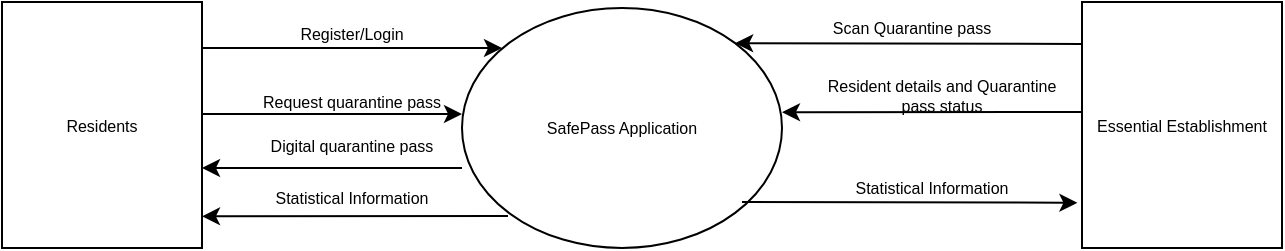 <mxfile version="14.9.5" type="device" pages="8"><diagram id="Mxe_EG5K76ux0mFAY4OV" name="Page-1"><mxGraphModel dx="865" dy="483" grid="1" gridSize="10" guides="1" tooltips="1" connect="1" arrows="1" fold="1" page="1" pageScale="1" pageWidth="1100" pageHeight="850" math="0" shadow="0"><root><mxCell id="0"/><mxCell id="1" parent="0"/><mxCell id="vhtUvuxrCHIlFxtwFUtS-6" value="SafePass Application" style="ellipse;whiteSpace=wrap;html=1;fontSize=8;" vertex="1" parent="1"><mxGeometry x="440" y="360" width="160" height="120" as="geometry"/></mxCell><mxCell id="vhtUvuxrCHIlFxtwFUtS-14" value="Residents" style="rounded=0;whiteSpace=wrap;html=1;fontSize=8;" vertex="1" parent="1"><mxGeometry x="210" y="357" width="100" height="123" as="geometry"/></mxCell><mxCell id="vhtUvuxrCHIlFxtwFUtS-15" value="" style="endArrow=classic;html=1;fontSize=8;" edge="1" parent="1"><mxGeometry width="50" height="50" relative="1" as="geometry"><mxPoint x="310" y="413" as="sourcePoint"/><mxPoint x="440" y="413" as="targetPoint"/></mxGeometry></mxCell><mxCell id="vhtUvuxrCHIlFxtwFUtS-17" value="Request quarantine pass" style="text;html=1;strokeColor=none;fillColor=none;align=center;verticalAlign=middle;whiteSpace=wrap;rounded=0;fontSize=8;" vertex="1" parent="1"><mxGeometry x="330" y="397" width="110" height="20" as="geometry"/></mxCell><mxCell id="vhtUvuxrCHIlFxtwFUtS-18" value="" style="endArrow=classic;html=1;fontSize=8;entryX=1;entryY=0.75;entryDx=0;entryDy=0;exitX=1;exitY=1;exitDx=0;exitDy=0;" edge="1" parent="1" source="zq3esZEffxiG1nsDRSrl-8"><mxGeometry width="50" height="50" relative="1" as="geometry"><mxPoint x="470" y="440" as="sourcePoint"/><mxPoint x="310" y="440.0" as="targetPoint"/></mxGeometry></mxCell><mxCell id="vhtUvuxrCHIlFxtwFUtS-19" value="Essential Establishment" style="rounded=0;whiteSpace=wrap;html=1;fontSize=8;" vertex="1" parent="1"><mxGeometry x="750" y="357" width="100" height="123" as="geometry"/></mxCell><mxCell id="vhtUvuxrCHIlFxtwFUtS-20" value="Statistical Information" style="text;html=1;strokeColor=none;fillColor=none;align=center;verticalAlign=middle;whiteSpace=wrap;rounded=0;fontSize=8;" vertex="1" parent="1"><mxGeometry x="330" y="445" width="110" height="20" as="geometry"/></mxCell><mxCell id="vhtUvuxrCHIlFxtwFUtS-22" value="" style="endArrow=classic;html=1;fontSize=8;entryX=-0.023;entryY=0.816;entryDx=0;entryDy=0;entryPerimeter=0;" edge="1" parent="1" target="vhtUvuxrCHIlFxtwFUtS-19"><mxGeometry width="50" height="50" relative="1" as="geometry"><mxPoint x="580" y="457" as="sourcePoint"/><mxPoint x="750" y="450" as="targetPoint"/></mxGeometry></mxCell><mxCell id="vhtUvuxrCHIlFxtwFUtS-24" value="Scan Quarantine pass" style="text;html=1;strokeColor=none;fillColor=none;align=center;verticalAlign=middle;whiteSpace=wrap;rounded=0;fontSize=8;" vertex="1" parent="1"><mxGeometry x="610" y="360" width="110" height="20" as="geometry"/></mxCell><mxCell id="zq3esZEffxiG1nsDRSrl-2" value="" style="endArrow=classic;html=1;fontSize=8;" edge="1" parent="1"><mxGeometry width="50" height="50" relative="1" as="geometry"><mxPoint x="310" y="380.04" as="sourcePoint"/><mxPoint x="460" y="380" as="targetPoint"/></mxGeometry></mxCell><mxCell id="zq3esZEffxiG1nsDRSrl-4" value="Register/Login" style="text;html=1;strokeColor=none;fillColor=none;align=center;verticalAlign=middle;whiteSpace=wrap;rounded=0;fontSize=8;" vertex="1" parent="1"><mxGeometry x="330" y="363" width="110" height="20" as="geometry"/></mxCell><mxCell id="zq3esZEffxiG1nsDRSrl-5" value="" style="endArrow=classic;html=1;fontSize=8;entryX=1;entryY=0.75;entryDx=0;entryDy=0;" edge="1" parent="1"><mxGeometry width="50" height="50" relative="1" as="geometry"><mxPoint x="750" y="412" as="sourcePoint"/><mxPoint x="600" y="412.08" as="targetPoint"/></mxGeometry></mxCell><mxCell id="zq3esZEffxiG1nsDRSrl-6" value="" style="endArrow=classic;html=1;fontSize=8;entryX=1;entryY=0;entryDx=0;entryDy=0;" edge="1" parent="1" target="vhtUvuxrCHIlFxtwFUtS-6"><mxGeometry width="50" height="50" relative="1" as="geometry"><mxPoint x="750" y="378" as="sourcePoint"/><mxPoint x="583" y="382" as="targetPoint"/></mxGeometry></mxCell><mxCell id="zq3esZEffxiG1nsDRSrl-7" value="Resident details and Quarantine &lt;br&gt;pass status" style="text;html=1;strokeColor=none;fillColor=none;align=center;verticalAlign=middle;whiteSpace=wrap;rounded=0;fontSize=8;" vertex="1" parent="1"><mxGeometry x="600" y="390" width="160" height="27" as="geometry"/></mxCell><mxCell id="zq3esZEffxiG1nsDRSrl-8" value="Digital quarantine pass" style="text;html=1;strokeColor=none;fillColor=none;align=center;verticalAlign=middle;whiteSpace=wrap;rounded=0;fontSize=8;" vertex="1" parent="1"><mxGeometry x="330" y="417" width="110" height="23" as="geometry"/></mxCell><mxCell id="zq3esZEffxiG1nsDRSrl-9" value="" style="endArrow=classic;html=1;fontSize=8;entryX=1;entryY=0.75;entryDx=0;entryDy=0;" edge="1" parent="1"><mxGeometry width="50" height="50" relative="1" as="geometry"><mxPoint x="463" y="464" as="sourcePoint"/><mxPoint x="310" y="464.17" as="targetPoint"/></mxGeometry></mxCell><mxCell id="zq3esZEffxiG1nsDRSrl-10" value="Statistical Information" style="text;html=1;strokeColor=none;fillColor=none;align=center;verticalAlign=middle;whiteSpace=wrap;rounded=0;fontSize=8;" vertex="1" parent="1"><mxGeometry x="620" y="440" width="110" height="20" as="geometry"/></mxCell></root></mxGraphModel></diagram><diagram id="iesUiLkuA6fmYhIZVNoT" name="Page-2"><mxGraphModel dx="1038" dy="579" grid="1" gridSize="10" guides="1" tooltips="1" connect="1" arrows="1" fold="1" page="1" pageScale="1" pageWidth="1100" pageHeight="850" math="0" shadow="0"><root><mxCell id="5_FS40u7qt0Aa3ArwEYn-0"/><mxCell id="5_FS40u7qt0Aa3ArwEYn-1" parent="5_FS40u7qt0Aa3ArwEYn-0"/><mxCell id="90ufd2FeulGOChkOOW04-57" style="edgeStyle=orthogonalEdgeStyle;rounded=0;orthogonalLoop=1;jettySize=auto;html=1;fontSize=8;entryX=1;entryY=0.5;entryDx=0;entryDy=0;" edge="1" parent="5_FS40u7qt0Aa3ArwEYn-1" source="90ufd2FeulGOChkOOW04-5" target="90ufd2FeulGOChkOOW04-47"><mxGeometry relative="1" as="geometry"><mxPoint x="580" y="420" as="targetPoint"/><Array as="points"><mxPoint x="600" y="400"/></Array></mxGeometry></mxCell><mxCell id="90ufd2FeulGOChkOOW04-5" value="Residents Table" style="html=1;dashed=0;whitespace=wrap;shape=partialRectangle;right=0;left=0;fontSize=8;" vertex="1" parent="5_FS40u7qt0Aa3ArwEYn-1"><mxGeometry x="540" y="250" width="120" height="30" as="geometry"/></mxCell><mxCell id="90ufd2FeulGOChkOOW04-21" style="edgeStyle=orthogonalEdgeStyle;rounded=0;orthogonalLoop=1;jettySize=auto;html=1;entryX=0;entryY=0.5;entryDx=0;entryDy=0;fontSize=8;exitX=0.5;exitY=0.5;exitDx=0;exitDy=-25;exitPerimeter=0;" edge="1" parent="5_FS40u7qt0Aa3ArwEYn-1" source="90ufd2FeulGOChkOOW04-7" target="90ufd2FeulGOChkOOW04-8"><mxGeometry relative="1" as="geometry"/></mxCell><mxCell id="90ufd2FeulGOChkOOW04-79" style="edgeStyle=orthogonalEdgeStyle;rounded=0;orthogonalLoop=1;jettySize=auto;html=1;fontSize=8;entryX=0;entryY=0.5;entryDx=0;entryDy=0;" edge="1" parent="5_FS40u7qt0Aa3ArwEYn-1" source="90ufd2FeulGOChkOOW04-7" target="90ufd2FeulGOChkOOW04-17"><mxGeometry relative="1" as="geometry"><mxPoint x="280" y="550" as="targetPoint"/></mxGeometry></mxCell><mxCell id="90ufd2FeulGOChkOOW04-7" value="Resident" style="html=1;dashed=0;whitespace=wrap;shape=mxgraph.dfd.start;fontSize=8;" vertex="1" parent="5_FS40u7qt0Aa3ArwEYn-1"><mxGeometry x="140" y="160" width="100" height="50" as="geometry"/></mxCell><mxCell id="90ufd2FeulGOChkOOW04-14" style="edgeStyle=orthogonalEdgeStyle;rounded=0;orthogonalLoop=1;jettySize=auto;html=1;exitX=1;exitY=0.5;exitDx=0;exitDy=0;fontSize=8;" edge="1" parent="5_FS40u7qt0Aa3ArwEYn-1" source="90ufd2FeulGOChkOOW04-8"><mxGeometry relative="1" as="geometry"><mxPoint x="550" y="135" as="targetPoint"/><Array as="points"><mxPoint x="530" y="135"/></Array></mxGeometry></mxCell><mxCell id="90ufd2FeulGOChkOOW04-82" value="" style="edgeStyle=orthogonalEdgeStyle;rounded=0;orthogonalLoop=1;jettySize=auto;html=1;fontSize=8;" edge="1" parent="5_FS40u7qt0Aa3ArwEYn-1" source="90ufd2FeulGOChkOOW04-8" target="90ufd2FeulGOChkOOW04-9"><mxGeometry relative="1" as="geometry"/></mxCell><mxCell id="90ufd2FeulGOChkOOW04-8" value="Register" style="html=1;dashed=0;whitespace=wrap;fontSize=8;" vertex="1" parent="5_FS40u7qt0Aa3ArwEYn-1"><mxGeometry x="320" y="110" width="100" height="50" as="geometry"/></mxCell><mxCell id="90ufd2FeulGOChkOOW04-54" style="edgeStyle=orthogonalEdgeStyle;rounded=0;orthogonalLoop=1;jettySize=auto;html=1;entryX=0.5;entryY=0;entryDx=0;entryDy=0;fontSize=8;" edge="1" parent="5_FS40u7qt0Aa3ArwEYn-1" source="90ufd2FeulGOChkOOW04-9" target="90ufd2FeulGOChkOOW04-41"><mxGeometry relative="1" as="geometry"/></mxCell><mxCell id="90ufd2FeulGOChkOOW04-9" value="Request Quarantine Pass" style="html=1;dashed=0;whitespace=wrap;fontSize=8;" vertex="1" parent="5_FS40u7qt0Aa3ArwEYn-1"><mxGeometry x="320" y="210" width="100" height="50" as="geometry"/></mxCell><mxCell id="90ufd2FeulGOChkOOW04-16" value="Essential Establishment&lt;br&gt;&amp;nbsp;Personnel" style="html=1;dashed=0;whitespace=wrap;shape=mxgraph.dfd.start;fontSize=8;" vertex="1" parent="5_FS40u7qt0Aa3ArwEYn-1"><mxGeometry x="130" y="460" width="100" height="50" as="geometry"/></mxCell><mxCell id="90ufd2FeulGOChkOOW04-60" style="edgeStyle=orthogonalEdgeStyle;rounded=0;orthogonalLoop=1;jettySize=auto;html=1;entryX=0;entryY=0.5;entryDx=0;entryDy=0;fontSize=8;exitX=0.5;exitY=1;exitDx=0;exitDy=0;" edge="1" parent="5_FS40u7qt0Aa3ArwEYn-1" source="90ufd2FeulGOChkOOW04-17" target="90ufd2FeulGOChkOOW04-59"><mxGeometry relative="1" as="geometry"/></mxCell><mxCell id="90ufd2FeulGOChkOOW04-17" value="Scan QR code" style="html=1;dashed=0;whitespace=wrap;fontSize=8;" vertex="1" parent="5_FS40u7qt0Aa3ArwEYn-1"><mxGeometry x="320" y="520" width="100" height="50" as="geometry"/></mxCell><mxCell id="90ufd2FeulGOChkOOW04-26" value="Resident Information and&lt;br&gt;&amp;nbsp;Quarantine Pass Status" style="text;html=1;align=center;verticalAlign=middle;resizable=0;points=[];autosize=1;strokeColor=none;fontSize=8;" vertex="1" parent="5_FS40u7qt0Aa3ArwEYn-1"><mxGeometry x="445" y="520" width="110" height="20" as="geometry"/></mxCell><mxCell id="90ufd2FeulGOChkOOW04-27" value="Resident Information and&lt;br&gt;&amp;nbsp;Residency Information" style="text;html=1;align=center;verticalAlign=middle;resizable=0;points=[];autosize=1;strokeColor=none;fontSize=8;" vertex="1" parent="5_FS40u7qt0Aa3ArwEYn-1"><mxGeometry x="190" y="110" width="110" height="20" as="geometry"/></mxCell><mxCell id="90ufd2FeulGOChkOOW04-30" value="App User Table" style="html=1;dashed=0;whitespace=wrap;shape=partialRectangle;right=0;left=0;fontSize=8;" vertex="1" parent="5_FS40u7qt0Aa3ArwEYn-1"><mxGeometry x="555" y="120" width="120" height="30" as="geometry"/></mxCell><mxCell id="90ufd2FeulGOChkOOW04-31" value="QR Code" style="text;html=1;align=center;verticalAlign=middle;resizable=0;points=[];autosize=1;strokeColor=none;fontSize=8;" vertex="1" parent="5_FS40u7qt0Aa3ArwEYn-1"><mxGeometry x="205" y="340" width="50" height="20" as="geometry"/></mxCell><mxCell id="90ufd2FeulGOChkOOW04-39" value="Resident Information and&lt;br&gt;&amp;nbsp;Residency Information" style="text;html=1;align=center;verticalAlign=middle;resizable=0;points=[];autosize=1;strokeColor=none;fontSize=8;" vertex="1" parent="5_FS40u7qt0Aa3ArwEYn-1"><mxGeometry x="430" y="140" width="110" height="20" as="geometry"/></mxCell><mxCell id="90ufd2FeulGOChkOOW04-55" style="edgeStyle=orthogonalEdgeStyle;rounded=0;orthogonalLoop=1;jettySize=auto;html=1;entryX=0;entryY=0.5;entryDx=0;entryDy=0;fontSize=8;" edge="1" parent="5_FS40u7qt0Aa3ArwEYn-1" source="90ufd2FeulGOChkOOW04-41" target="90ufd2FeulGOChkOOW04-5"><mxGeometry relative="1" as="geometry"/></mxCell><mxCell id="90ufd2FeulGOChkOOW04-41" value="Validate Allocation" style="html=1;dashed=0;whitespace=wrap;fontSize=8;" vertex="1" parent="5_FS40u7qt0Aa3ArwEYn-1"><mxGeometry x="320" y="290" width="100" height="50" as="geometry"/></mxCell><mxCell id="90ufd2FeulGOChkOOW04-45" value="Allocation Details" style="text;html=1;align=center;verticalAlign=middle;resizable=0;points=[];autosize=1;strokeColor=none;fontSize=8;" vertex="1" parent="5_FS40u7qt0Aa3ArwEYn-1"><mxGeometry x="475" y="375" width="80" height="20" as="geometry"/></mxCell><mxCell id="90ufd2FeulGOChkOOW04-58" style="edgeStyle=orthogonalEdgeStyle;rounded=0;orthogonalLoop=1;jettySize=auto;html=1;entryX=0.372;entryY=1.036;entryDx=0;entryDy=0;entryPerimeter=0;fontSize=8;" edge="1" parent="5_FS40u7qt0Aa3ArwEYn-1" source="90ufd2FeulGOChkOOW04-47" target="90ufd2FeulGOChkOOW04-7"><mxGeometry relative="1" as="geometry"><Array as="points"><mxPoint x="370" y="360"/><mxPoint x="177" y="360"/></Array></mxGeometry></mxCell><mxCell id="90ufd2FeulGOChkOOW04-66" style="edgeStyle=orthogonalEdgeStyle;rounded=0;orthogonalLoop=1;jettySize=auto;html=1;fontSize=8;" edge="1" parent="5_FS40u7qt0Aa3ArwEYn-1" source="90ufd2FeulGOChkOOW04-47"><mxGeometry relative="1" as="geometry"><mxPoint x="490" y="470" as="targetPoint"/><Array as="points"><mxPoint x="370" y="470"/></Array></mxGeometry></mxCell><mxCell id="90ufd2FeulGOChkOOW04-47" value="Generate QR Code" style="html=1;dashed=0;whitespace=wrap;fontSize=8;" vertex="1" parent="5_FS40u7qt0Aa3ArwEYn-1"><mxGeometry x="320" y="375" width="100" height="50" as="geometry"/></mxCell><mxCell id="90ufd2FeulGOChkOOW04-70" style="edgeStyle=orthogonalEdgeStyle;rounded=0;orthogonalLoop=1;jettySize=auto;html=1;entryX=0.352;entryY=1.052;entryDx=0;entryDy=0;entryPerimeter=0;fontSize=8;" edge="1" parent="5_FS40u7qt0Aa3ArwEYn-1" source="90ufd2FeulGOChkOOW04-51" target="90ufd2FeulGOChkOOW04-16"><mxGeometry relative="1" as="geometry"/></mxCell><mxCell id="90ufd2FeulGOChkOOW04-80" style="edgeStyle=orthogonalEdgeStyle;rounded=0;orthogonalLoop=1;jettySize=auto;html=1;fontSize=8;entryX=0;entryY=0.5;entryDx=0;entryDy=0;entryPerimeter=0;" edge="1" parent="5_FS40u7qt0Aa3ArwEYn-1" source="90ufd2FeulGOChkOOW04-51" target="90ufd2FeulGOChkOOW04-7"><mxGeometry relative="1" as="geometry"><mxPoint x="80" y="600" as="targetPoint"/><Array as="points"><mxPoint x="340" y="710"/><mxPoint x="120" y="710"/><mxPoint x="120" y="185"/></Array></mxGeometry></mxCell><mxCell id="90ufd2FeulGOChkOOW04-51" value="Generate Statistical&lt;br&gt;Information" style="html=1;dashed=0;whitespace=wrap;fontSize=8;" vertex="1" parent="5_FS40u7qt0Aa3ArwEYn-1"><mxGeometry x="320" y="630" width="100" height="50" as="geometry"/></mxCell><mxCell id="90ufd2FeulGOChkOOW04-56" value="&amp;nbsp;User Details" style="text;html=1;align=center;verticalAlign=middle;resizable=0;points=[];autosize=1;strokeColor=none;fontSize=8;" vertex="1" parent="5_FS40u7qt0Aa3ArwEYn-1"><mxGeometry x="475" y="260" width="60" height="20" as="geometry"/></mxCell><mxCell id="90ufd2FeulGOChkOOW04-64" style="edgeStyle=orthogonalEdgeStyle;rounded=0;orthogonalLoop=1;jettySize=auto;html=1;fontSize=8;" edge="1" parent="5_FS40u7qt0Aa3ArwEYn-1" source="90ufd2FeulGOChkOOW04-59"><mxGeometry relative="1" as="geometry"><mxPoint x="370" y="680" as="targetPoint"/><Array as="points"><mxPoint x="560" y="700"/></Array></mxGeometry></mxCell><mxCell id="90ufd2FeulGOChkOOW04-59" value="Mobility Table" style="html=1;dashed=0;whitespace=wrap;shape=partialRectangle;right=0;left=0;fontSize=8;" vertex="1" parent="5_FS40u7qt0Aa3ArwEYn-1"><mxGeometry x="490" y="600" width="120" height="30" as="geometry"/></mxCell><mxCell id="90ufd2FeulGOChkOOW04-67" value="Quarantine Pass Details" style="text;html=1;align=center;verticalAlign=middle;resizable=0;points=[];autosize=1;strokeColor=none;fontSize=8;" vertex="1" parent="5_FS40u7qt0Aa3ArwEYn-1"><mxGeometry x="375" y="450" width="100" height="20" as="geometry"/></mxCell><mxCell id="90ufd2FeulGOChkOOW04-69" style="edgeStyle=orthogonalEdgeStyle;rounded=0;orthogonalLoop=1;jettySize=auto;html=1;entryX=1;entryY=0.5;entryDx=0;entryDy=0;fontSize=8;" edge="1" parent="5_FS40u7qt0Aa3ArwEYn-1" source="90ufd2FeulGOChkOOW04-68" target="90ufd2FeulGOChkOOW04-17"><mxGeometry relative="1" as="geometry"><Array as="points"><mxPoint x="550" y="545"/></Array></mxGeometry></mxCell><mxCell id="90ufd2FeulGOChkOOW04-68" value="Quarantine Pass Table" style="html=1;dashed=0;whitespace=wrap;shape=partialRectangle;right=0;left=0;fontSize=8;" vertex="1" parent="5_FS40u7qt0Aa3ArwEYn-1"><mxGeometry x="490" y="450" width="120" height="30" as="geometry"/></mxCell><mxCell id="90ufd2FeulGOChkOOW04-71" value="Crowd Count Statistics" style="text;html=1;align=center;verticalAlign=middle;resizable=0;points=[];autosize=1;strokeColor=none;fontSize=8;" vertex="1" parent="5_FS40u7qt0Aa3ArwEYn-1"><mxGeometry x="160" y="630" width="100" height="20" as="geometry"/></mxCell><mxCell id="90ufd2FeulGOChkOOW04-74" value="Crowd Count Statistics and Forecaast" style="text;html=1;align=center;verticalAlign=middle;resizable=0;points=[];autosize=1;strokeColor=none;fontSize=8;" vertex="1" parent="5_FS40u7qt0Aa3ArwEYn-1"><mxGeometry x="190" y="690" width="150" height="20" as="geometry"/></mxCell><mxCell id="90ufd2FeulGOChkOOW04-75" value="Mobility Data" style="text;html=1;align=center;verticalAlign=middle;resizable=0;points=[];autosize=1;strokeColor=none;fontSize=8;" vertex="1" parent="5_FS40u7qt0Aa3ArwEYn-1"><mxGeometry x="475" y="680" width="60" height="20" as="geometry"/></mxCell><mxCell id="90ufd2FeulGOChkOOW04-76" value="Entry/Exit TimeStamp" style="text;html=1;align=center;verticalAlign=middle;resizable=0;points=[];autosize=1;strokeColor=none;fontSize=8;" vertex="1" parent="5_FS40u7qt0Aa3ArwEYn-1"><mxGeometry x="375" y="590" width="90" height="20" as="geometry"/></mxCell><mxCell id="90ufd2FeulGOChkOOW04-77" value="&amp;nbsp;QR Code" style="text;html=1;align=center;verticalAlign=middle;resizable=0;points=[];autosize=1;strokeColor=none;fontSize=8;" vertex="1" parent="5_FS40u7qt0Aa3ArwEYn-1"><mxGeometry x="270" y="550" width="50" height="20" as="geometry"/></mxCell></root></mxGraphModel></diagram><diagram id="talH1JvLigbIG6lUCbNV" name="Page-3"><mxGraphModel dx="1221" dy="681" grid="1" gridSize="10" guides="1" tooltips="1" connect="1" arrows="1" fold="1" page="1" pageScale="1" pageWidth="1100" pageHeight="850" math="0" shadow="0"><root><mxCell id="PbF2d6TK5Ad2C6n7uRZO-0"/><mxCell id="PbF2d6TK5Ad2C6n7uRZO-1" parent="PbF2d6TK5Ad2C6n7uRZO-0"/><mxCell id="PbF2d6TK5Ad2C6n7uRZO-2" value="" style="html=1;fontSize=8;" vertex="1" parent="PbF2d6TK5Ad2C6n7uRZO-1"><mxGeometry x="280" y="105" width="450" height="640" as="geometry"/></mxCell><mxCell id="PbF2d6TK5Ad2C6n7uRZO-10" value="" style="shape=umlActor;verticalLabelPosition=bottom;verticalAlign=top;html=1;outlineConnect=0;fontSize=8;" vertex="1" parent="PbF2d6TK5Ad2C6n7uRZO-1"><mxGeometry x="170" y="520" width="40" height="70" as="geometry"/></mxCell><mxCell id="PbF2d6TK5Ad2C6n7uRZO-11" value="" style="shape=umlActor;verticalLabelPosition=bottom;verticalAlign=top;html=1;outlineConnect=0;fontSize=8;" vertex="1" parent="PbF2d6TK5Ad2C6n7uRZO-1"><mxGeometry x="170" y="230" width="40" height="70" as="geometry"/></mxCell><mxCell id="PbF2d6TK5Ad2C6n7uRZO-12" value="Resident" style="text;html=1;align=center;verticalAlign=middle;resizable=0;points=[];autosize=1;strokeColor=none;fontSize=8;" vertex="1" parent="PbF2d6TK5Ad2C6n7uRZO-1"><mxGeometry x="165" y="300" width="50" height="20" as="geometry"/></mxCell><mxCell id="PbF2d6TK5Ad2C6n7uRZO-13" value="Establishment Personnel" style="text;html=1;align=center;verticalAlign=middle;resizable=0;points=[];autosize=1;strokeColor=none;fontSize=8;" vertex="1" parent="PbF2d6TK5Ad2C6n7uRZO-1"><mxGeometry x="140" y="590" width="100" height="20" as="geometry"/></mxCell><mxCell id="PbF2d6TK5Ad2C6n7uRZO-14" value="&amp;nbsp;Request Quarantine Pass" style="ellipse;whiteSpace=wrap;html=1;fontSize=8;" vertex="1" parent="PbF2d6TK5Ad2C6n7uRZO-1"><mxGeometry x="340" y="180" width="100" height="70" as="geometry"/></mxCell><mxCell id="PbF2d6TK5Ad2C6n7uRZO-16" value="SafePass Application" style="text;html=1;strokeColor=none;fillColor=none;align=center;verticalAlign=middle;whiteSpace=wrap;rounded=0;fontSize=8;" vertex="1" parent="PbF2d6TK5Ad2C6n7uRZO-1"><mxGeometry x="405" y="120" width="180" height="20" as="geometry"/></mxCell><mxCell id="PbF2d6TK5Ad2C6n7uRZO-17" value="Validate Residency and Pass Allocation Status" style="ellipse;whiteSpace=wrap;html=1;fontSize=8;" vertex="1" parent="PbF2d6TK5Ad2C6n7uRZO-1"><mxGeometry x="490" y="240" width="100" height="70" as="geometry"/></mxCell><mxCell id="PbF2d6TK5Ad2C6n7uRZO-22" value="&amp;lt;&amp;lt;Include&amp;gt;&amp;gt;" style="endArrow=open;endSize=12;dashed=1;html=1;fontSize=8;exitX=1;exitY=0.5;exitDx=0;exitDy=0;entryX=0.298;entryY=0.024;entryDx=0;entryDy=0;entryPerimeter=0;" edge="1" parent="PbF2d6TK5Ad2C6n7uRZO-1" source="PbF2d6TK5Ad2C6n7uRZO-14" target="PbF2d6TK5Ad2C6n7uRZO-17"><mxGeometry width="160" relative="1" as="geometry"><mxPoint x="450" y="380" as="sourcePoint"/><mxPoint x="610" y="380" as="targetPoint"/><Array as="points"/></mxGeometry></mxCell><mxCell id="PbF2d6TK5Ad2C6n7uRZO-23" value="&amp;nbsp;Scan Quarantine Pass" style="ellipse;whiteSpace=wrap;html=1;fontSize=8;" vertex="1" parent="PbF2d6TK5Ad2C6n7uRZO-1"><mxGeometry x="340" y="450" width="100" height="70" as="geometry"/></mxCell><mxCell id="PbF2d6TK5Ad2C6n7uRZO-25" value="" style="endArrow=classic;html=1;fontSize=8;" edge="1" parent="PbF2d6TK5Ad2C6n7uRZO-1" source="PbF2d6TK5Ad2C6n7uRZO-11"><mxGeometry width="50" height="50" relative="1" as="geometry"><mxPoint x="500" y="410" as="sourcePoint"/><mxPoint x="340" y="220" as="targetPoint"/></mxGeometry></mxCell><mxCell id="PbF2d6TK5Ad2C6n7uRZO-26" value="" style="endArrow=classic;html=1;fontSize=8;entryX=0;entryY=1;entryDx=0;entryDy=0;" edge="1" parent="PbF2d6TK5Ad2C6n7uRZO-1" source="PbF2d6TK5Ad2C6n7uRZO-10" target="PbF2d6TK5Ad2C6n7uRZO-23"><mxGeometry width="50" height="50" relative="1" as="geometry"><mxPoint x="220" y="269" as="sourcePoint"/><mxPoint x="350" y="230" as="targetPoint"/></mxGeometry></mxCell><mxCell id="PbF2d6TK5Ad2C6n7uRZO-27" value="Record Mobility Activity and Process Data" style="ellipse;whiteSpace=wrap;html=1;fontSize=8;" vertex="1" parent="PbF2d6TK5Ad2C6n7uRZO-1"><mxGeometry x="510" y="505" width="140" height="100" as="geometry"/></mxCell><mxCell id="_kAIWMQLtYnb9VktHuWi-0" value="&amp;lt;&amp;lt;Include&amp;gt;&amp;gt;" style="endArrow=open;endSize=12;dashed=1;html=1;fontSize=8;exitX=1;exitY=0.5;exitDx=0;exitDy=0;" edge="1" parent="PbF2d6TK5Ad2C6n7uRZO-1" target="_kAIWMQLtYnb9VktHuWi-2"><mxGeometry width="160" relative="1" as="geometry"><mxPoint x="390" y="250" as="sourcePoint"/><mxPoint x="469.8" y="276.68" as="targetPoint"/><Array as="points"/></mxGeometry></mxCell><mxCell id="_kAIWMQLtYnb9VktHuWi-2" value="Generate QR Code" style="ellipse;whiteSpace=wrap;html=1;fontSize=8;" vertex="1" parent="PbF2d6TK5Ad2C6n7uRZO-1"><mxGeometry x="360" y="320" width="100" height="70" as="geometry"/></mxCell><mxCell id="_kAIWMQLtYnb9VktHuWi-3" value="&amp;lt;&amp;lt;Include&amp;gt;&amp;gt;" style="endArrow=open;endSize=12;dashed=1;html=1;fontSize=8;entryX=0.06;entryY=0.742;entryDx=0;entryDy=0;entryPerimeter=0;" edge="1" parent="PbF2d6TK5Ad2C6n7uRZO-1" source="PbF2d6TK5Ad2C6n7uRZO-23" target="_kAIWMQLtYnb9VktHuWi-9"><mxGeometry width="160" relative="1" as="geometry"><mxPoint x="520" y="394.85" as="sourcePoint"/><mxPoint x="533.374" y="465.159" as="targetPoint"/><Array as="points"/></mxGeometry></mxCell><mxCell id="_kAIWMQLtYnb9VktHuWi-4" value="Display Crowd Count&amp;nbsp;" style="ellipse;whiteSpace=wrap;html=1;fontSize=8;" vertex="1" parent="PbF2d6TK5Ad2C6n7uRZO-1"><mxGeometry x="450" y="640" width="100" height="70" as="geometry"/></mxCell><mxCell id="_kAIWMQLtYnb9VktHuWi-6" value="Display Crowd Forecast&amp;nbsp;" style="ellipse;whiteSpace=wrap;html=1;fontSize=8;" vertex="1" parent="PbF2d6TK5Ad2C6n7uRZO-1"><mxGeometry x="590" y="640" width="100" height="70" as="geometry"/></mxCell><mxCell id="_kAIWMQLtYnb9VktHuWi-7" value="&amp;lt;&amp;lt;extend&amp;gt;&amp;gt;" style="endArrow=open;endSize=12;dashed=1;html=1;fontSize=8;exitX=0.649;exitY=1.014;exitDx=0;exitDy=0;entryX=0.418;entryY=0.009;entryDx=0;entryDy=0;entryPerimeter=0;exitPerimeter=0;" edge="1" parent="PbF2d6TK5Ad2C6n7uRZO-1" source="PbF2d6TK5Ad2C6n7uRZO-27" target="_kAIWMQLtYnb9VktHuWi-6"><mxGeometry width="160" relative="1" as="geometry"><mxPoint x="560.419" y="515.295" as="sourcePoint"/><mxPoint x="499.1" y="570.91" as="targetPoint"/><Array as="points"/></mxGeometry></mxCell><mxCell id="_kAIWMQLtYnb9VktHuWi-8" value="&amp;lt;&amp;lt;extend&amp;gt;&amp;gt;" style="endArrow=open;endSize=12;dashed=1;html=1;fontSize=8;exitX=0.279;exitY=0.948;exitDx=0;exitDy=0;exitPerimeter=0;entryX=0.5;entryY=0;entryDx=0;entryDy=0;" edge="1" parent="PbF2d6TK5Ad2C6n7uRZO-1" source="PbF2d6TK5Ad2C6n7uRZO-27" target="_kAIWMQLtYnb9VktHuWi-4"><mxGeometry width="160" relative="1" as="geometry"><mxPoint x="610" y="530" as="sourcePoint"/><mxPoint x="520" y="590" as="targetPoint"/><Array as="points"/></mxGeometry></mxCell><mxCell id="_kAIWMQLtYnb9VktHuWi-9" value="Retrieve Quarantine Pass Details" style="ellipse;whiteSpace=wrap;html=1;fontSize=8;" vertex="1" parent="PbF2d6TK5Ad2C6n7uRZO-1"><mxGeometry x="485" y="380" width="100" height="70" as="geometry"/></mxCell><mxCell id="_kAIWMQLtYnb9VktHuWi-10" value="&amp;lt;&amp;lt;Include&amp;gt;&amp;gt;" style="endArrow=open;endSize=12;dashed=1;html=1;fontSize=8;entryX=0.375;entryY=0.004;entryDx=0;entryDy=0;entryPerimeter=0;exitX=0.5;exitY=1;exitDx=0;exitDy=0;" edge="1" parent="PbF2d6TK5Ad2C6n7uRZO-1" source="_kAIWMQLtYnb9VktHuWi-9" target="PbF2d6TK5Ad2C6n7uRZO-27"><mxGeometry width="160" relative="1" as="geometry"><mxPoint x="450" y="474" as="sourcePoint"/><mxPoint x="501.0" y="441.94" as="targetPoint"/><Array as="points"/></mxGeometry></mxCell></root></mxGraphModel></diagram><diagram id="03UNshIr8KjyALn3ruLm" name="Page-4"><mxGraphModel dx="1221" dy="681" grid="1" gridSize="10" guides="1" tooltips="1" connect="1" arrows="1" fold="1" page="1" pageScale="1" pageWidth="850" pageHeight="1100" math="0" shadow="0"><root><mxCell id="XqjTw6GUsML_uZDPDGuQ-0"/><mxCell id="XqjTw6GUsML_uZDPDGuQ-1" parent="XqjTw6GUsML_uZDPDGuQ-0"/><mxCell id="t3WU9QamrVcY4B6FhD8A-3" value="" style="edgeStyle=orthogonalEdgeStyle;rounded=0;orthogonalLoop=1;jettySize=auto;html=1;fontSize=8;" edge="1" parent="XqjTw6GUsML_uZDPDGuQ-1" source="pPPDNdgmuANh6jitZBcH-0" target="dV0w0yMJ_D7-5VsOw5cH-0"><mxGeometry relative="1" as="geometry"/></mxCell><mxCell id="pPPDNdgmuANh6jitZBcH-0" value="Start" style="strokeWidth=2;html=1;shape=mxgraph.flowchart.terminator;whiteSpace=wrap;fontSize=8;" vertex="1" parent="XqjTw6GUsML_uZDPDGuQ-1"><mxGeometry x="155" y="60" width="100" height="50" as="geometry"/></mxCell><mxCell id="t3WU9QamrVcY4B6FhD8A-4" value="" style="edgeStyle=orthogonalEdgeStyle;rounded=0;orthogonalLoop=1;jettySize=auto;html=1;fontSize=8;" edge="1" parent="XqjTw6GUsML_uZDPDGuQ-1" source="dV0w0yMJ_D7-5VsOw5cH-0" target="EHGkuR4Q0Amh49M8zl7m-0"><mxGeometry relative="1" as="geometry"/></mxCell><mxCell id="dV0w0yMJ_D7-5VsOw5cH-0" value="Resident Personal Details and&lt;br&gt;&amp;nbsp;Residency Information" style="shape=parallelogram;html=1;strokeWidth=2;perimeter=parallelogramPerimeter;whiteSpace=wrap;rounded=1;arcSize=12;size=0.23;fontSize=8;" vertex="1" parent="XqjTw6GUsML_uZDPDGuQ-1"><mxGeometry x="120" y="150" width="170" height="60" as="geometry"/></mxCell><mxCell id="t3WU9QamrVcY4B6FhD8A-5" value="" style="edgeStyle=orthogonalEdgeStyle;rounded=0;orthogonalLoop=1;jettySize=auto;html=1;fontSize=8;" edge="1" parent="XqjTw6GUsML_uZDPDGuQ-1" source="EHGkuR4Q0Amh49M8zl7m-0" target="t3WU9QamrVcY4B6FhD8A-1"><mxGeometry relative="1" as="geometry"/></mxCell><mxCell id="t3WU9QamrVcY4B6FhD8A-7" style="edgeStyle=orthogonalEdgeStyle;rounded=0;orthogonalLoop=1;jettySize=auto;html=1;entryX=0;entryY=0.5;entryDx=0;entryDy=0;entryPerimeter=0;fontSize=8;exitX=0;exitY=0.5;exitDx=0;exitDy=0;exitPerimeter=0;" edge="1" parent="XqjTw6GUsML_uZDPDGuQ-1" source="EHGkuR4Q0Amh49M8zl7m-0" target="t3WU9QamrVcY4B6FhD8A-2"><mxGeometry relative="1" as="geometry"><Array as="points"><mxPoint x="80" y="310"/><mxPoint x="80" y="575"/></Array></mxGeometry></mxCell><mxCell id="EHGkuR4Q0Amh49M8zl7m-0" value="Is valid resident of barangay?" style="strokeWidth=2;html=1;shape=mxgraph.flowchart.decision;whiteSpace=wrap;fontSize=8;" vertex="1" parent="XqjTw6GUsML_uZDPDGuQ-1"><mxGeometry x="140" y="250" width="130" height="120" as="geometry"/></mxCell><mxCell id="t3WU9QamrVcY4B6FhD8A-6" value="" style="edgeStyle=orthogonalEdgeStyle;rounded=0;orthogonalLoop=1;jettySize=auto;html=1;fontSize=8;" edge="1" parent="XqjTw6GUsML_uZDPDGuQ-1" source="t3WU9QamrVcY4B6FhD8A-1" target="t3WU9QamrVcY4B6FhD8A-2"><mxGeometry relative="1" as="geometry"/></mxCell><mxCell id="t3WU9QamrVcY4B6FhD8A-1" value="Save App User Information" style="strokeWidth=2;html=1;shape=mxgraph.flowchart.database;whiteSpace=wrap;fontSize=8;" vertex="1" parent="XqjTw6GUsML_uZDPDGuQ-1"><mxGeometry x="143" y="420" width="125" height="80" as="geometry"/></mxCell><mxCell id="t3WU9QamrVcY4B6FhD8A-2" value="End" style="strokeWidth=2;html=1;shape=mxgraph.flowchart.terminator;whiteSpace=wrap;fontSize=8;" vertex="1" parent="XqjTw6GUsML_uZDPDGuQ-1"><mxGeometry x="155.5" y="550" width="100" height="50" as="geometry"/></mxCell><mxCell id="t3WU9QamrVcY4B6FhD8A-8" value="Y" style="text;html=1;align=center;verticalAlign=middle;resizable=0;points=[];autosize=1;strokeColor=none;fontSize=8;" vertex="1" parent="XqjTw6GUsML_uZDPDGuQ-1"><mxGeometry x="200" y="380" width="20" height="20" as="geometry"/></mxCell><mxCell id="t3WU9QamrVcY4B6FhD8A-9" value="N" style="text;html=1;align=center;verticalAlign=middle;resizable=0;points=[];autosize=1;strokeColor=none;fontSize=8;" vertex="1" parent="XqjTw6GUsML_uZDPDGuQ-1"><mxGeometry x="100" y="290" width="20" height="20" as="geometry"/></mxCell></root></mxGraphModel></diagram><diagram id="oSzqXhB5HWXI2UWUB-S8" name="Page-5"><mxGraphModel dx="1038" dy="579" grid="1" gridSize="10" guides="1" tooltips="1" connect="1" arrows="1" fold="1" page="1" pageScale="1" pageWidth="850" pageHeight="1100" math="0" shadow="0"><root><mxCell id="GOXv0lP_Q1rrj4uP-CZJ-0"/><mxCell id="GOXv0lP_Q1rrj4uP-CZJ-1" parent="GOXv0lP_Q1rrj4uP-CZJ-0"/><mxCell id="hqGL806sJw-2A_LLGoOC-4" value="" style="edgeStyle=orthogonalEdgeStyle;rounded=0;orthogonalLoop=1;jettySize=auto;html=1;fontSize=8;" edge="1" parent="GOXv0lP_Q1rrj4uP-CZJ-1" source="Aqzz3Pda2rDH1LzcnAgQ-0" target="Aqzz3Pda2rDH1LzcnAgQ-1"><mxGeometry relative="1" as="geometry"/></mxCell><mxCell id="hqGL806sJw-2A_LLGoOC-6" style="edgeStyle=orthogonalEdgeStyle;rounded=0;orthogonalLoop=1;jettySize=auto;html=1;fontSize=8;exitX=0;exitY=0.5;exitDx=0;exitDy=0;exitPerimeter=0;" edge="1" parent="GOXv0lP_Q1rrj4uP-CZJ-1" source="Aqzz3Pda2rDH1LzcnAgQ-0"><mxGeometry relative="1" as="geometry"><mxPoint x="150" y="430" as="targetPoint"/><Array as="points"><mxPoint x="120" y="205"/><mxPoint x="120" y="430"/></Array></mxGeometry></mxCell><mxCell id="Aqzz3Pda2rDH1LzcnAgQ-0" value="Is quarantine pass already allocated to other household member?" style="strokeWidth=2;html=1;shape=mxgraph.flowchart.decision;whiteSpace=wrap;fontSize=8;" vertex="1" parent="GOXv0lP_Q1rrj4uP-CZJ-1"><mxGeometry x="140" y="150" width="130" height="110" as="geometry"/></mxCell><mxCell id="hqGL806sJw-2A_LLGoOC-5" value="" style="edgeStyle=orthogonalEdgeStyle;rounded=0;orthogonalLoop=1;jettySize=auto;html=1;fontSize=8;" edge="1" parent="GOXv0lP_Q1rrj4uP-CZJ-1" source="Aqzz3Pda2rDH1LzcnAgQ-1" target="hqGL806sJw-2A_LLGoOC-2"><mxGeometry relative="1" as="geometry"/></mxCell><mxCell id="Aqzz3Pda2rDH1LzcnAgQ-1" value="Generate QR Code" style="shape=parallelogram;html=1;strokeWidth=2;perimeter=parallelogramPerimeter;whiteSpace=wrap;rounded=1;arcSize=12;size=0.23;fontSize=8;" vertex="1" parent="GOXv0lP_Q1rrj4uP-CZJ-1"><mxGeometry x="122.5" y="300" width="165" height="60" as="geometry"/></mxCell><mxCell id="hqGL806sJw-2A_LLGoOC-3" value="" style="edgeStyle=orthogonalEdgeStyle;rounded=0;orthogonalLoop=1;jettySize=auto;html=1;fontSize=8;" edge="1" parent="GOXv0lP_Q1rrj4uP-CZJ-1" source="hqGL806sJw-2A_LLGoOC-0" target="Aqzz3Pda2rDH1LzcnAgQ-0"><mxGeometry relative="1" as="geometry"/></mxCell><mxCell id="hqGL806sJw-2A_LLGoOC-0" value="Start" style="strokeWidth=2;html=1;shape=mxgraph.flowchart.terminator;whiteSpace=wrap;fontSize=8;" vertex="1" parent="GOXv0lP_Q1rrj4uP-CZJ-1"><mxGeometry x="155" y="60" width="100" height="50" as="geometry"/></mxCell><mxCell id="hqGL806sJw-2A_LLGoOC-2" value="End" style="strokeWidth=2;html=1;shape=mxgraph.flowchart.terminator;whiteSpace=wrap;fontSize=8;" vertex="1" parent="GOXv0lP_Q1rrj4uP-CZJ-1"><mxGeometry x="155" y="400" width="100" height="50" as="geometry"/></mxCell><mxCell id="hqGL806sJw-2A_LLGoOC-7" value="N" style="text;html=1;align=center;verticalAlign=middle;resizable=0;points=[];autosize=1;strokeColor=none;fontSize=8;" vertex="1" parent="GOXv0lP_Q1rrj4uP-CZJ-1"><mxGeometry x="200" y="260" width="20" height="20" as="geometry"/></mxCell><mxCell id="hqGL806sJw-2A_LLGoOC-8" value="Y" style="text;html=1;align=center;verticalAlign=middle;resizable=0;points=[];autosize=1;strokeColor=none;fontSize=8;" vertex="1" parent="GOXv0lP_Q1rrj4uP-CZJ-1"><mxGeometry x="120" y="190" width="20" height="20" as="geometry"/></mxCell></root></mxGraphModel></diagram><diagram id="mnC1Hn4s3NLLhfOYhzWC" name="Page-6"><mxGraphModel dx="1038" dy="579" grid="1" gridSize="10" guides="1" tooltips="1" connect="1" arrows="1" fold="1" page="1" pageScale="1" pageWidth="850" pageHeight="1100" math="0" shadow="0"><root><mxCell id="sir8wnd9pIEkN0BAeMip-0"/><mxCell id="sir8wnd9pIEkN0BAeMip-1" parent="sir8wnd9pIEkN0BAeMip-0"/><mxCell id="5Jx7wpEIUMRhoYJq6JQV-0" value="" style="edgeStyle=orthogonalEdgeStyle;rounded=0;orthogonalLoop=1;jettySize=auto;html=1;fontSize=8;" edge="1" parent="sir8wnd9pIEkN0BAeMip-1" source="5Jx7wpEIUMRhoYJq6JQV-1" target="5Jx7wpEIUMRhoYJq6JQV-3"><mxGeometry relative="1" as="geometry"/></mxCell><mxCell id="5Jx7wpEIUMRhoYJq6JQV-1" value="Start" style="strokeWidth=2;html=1;shape=mxgraph.flowchart.terminator;whiteSpace=wrap;fontSize=8;" vertex="1" parent="sir8wnd9pIEkN0BAeMip-1"><mxGeometry x="155" y="60" width="100" height="50" as="geometry"/></mxCell><mxCell id="5Jx7wpEIUMRhoYJq6JQV-2" value="" style="edgeStyle=orthogonalEdgeStyle;rounded=0;orthogonalLoop=1;jettySize=auto;html=1;fontSize=8;" edge="1" parent="sir8wnd9pIEkN0BAeMip-1" source="5Jx7wpEIUMRhoYJq6JQV-3" target="5Jx7wpEIUMRhoYJq6JQV-6"><mxGeometry relative="1" as="geometry"/></mxCell><mxCell id="5Jx7wpEIUMRhoYJq6JQV-3" value="Essential Establishment&lt;br&gt;details and &lt;br&gt;maximum number of capacity&amp;nbsp;" style="shape=parallelogram;html=1;strokeWidth=2;perimeter=parallelogramPerimeter;whiteSpace=wrap;rounded=1;arcSize=12;size=0.23;fontSize=8;" vertex="1" parent="sir8wnd9pIEkN0BAeMip-1"><mxGeometry x="120" y="150" width="170" height="60" as="geometry"/></mxCell><mxCell id="5Jx7wpEIUMRhoYJq6JQV-4" value="" style="edgeStyle=orthogonalEdgeStyle;rounded=0;orthogonalLoop=1;jettySize=auto;html=1;fontSize=8;" edge="1" parent="sir8wnd9pIEkN0BAeMip-1" source="5Jx7wpEIUMRhoYJq6JQV-6" target="5Jx7wpEIUMRhoYJq6JQV-8"><mxGeometry relative="1" as="geometry"/></mxCell><mxCell id="5Jx7wpEIUMRhoYJq6JQV-5" style="edgeStyle=orthogonalEdgeStyle;rounded=0;orthogonalLoop=1;jettySize=auto;html=1;entryX=0;entryY=0.5;entryDx=0;entryDy=0;entryPerimeter=0;fontSize=8;exitX=0;exitY=0.5;exitDx=0;exitDy=0;exitPerimeter=0;" edge="1" parent="sir8wnd9pIEkN0BAeMip-1" source="5Jx7wpEIUMRhoYJq6JQV-6" target="5Jx7wpEIUMRhoYJq6JQV-9"><mxGeometry relative="1" as="geometry"><Array as="points"><mxPoint x="80" y="310"/><mxPoint x="80" y="575"/></Array></mxGeometry></mxCell><mxCell id="5Jx7wpEIUMRhoYJq6JQV-6" value="Is valid to operate?" style="strokeWidth=2;html=1;shape=mxgraph.flowchart.decision;whiteSpace=wrap;fontSize=8;" vertex="1" parent="sir8wnd9pIEkN0BAeMip-1"><mxGeometry x="140" y="250" width="130" height="120" as="geometry"/></mxCell><mxCell id="5Jx7wpEIUMRhoYJq6JQV-7" value="" style="edgeStyle=orthogonalEdgeStyle;rounded=0;orthogonalLoop=1;jettySize=auto;html=1;fontSize=8;" edge="1" parent="sir8wnd9pIEkN0BAeMip-1" source="5Jx7wpEIUMRhoYJq6JQV-8" target="5Jx7wpEIUMRhoYJq6JQV-9"><mxGeometry relative="1" as="geometry"/></mxCell><mxCell id="5Jx7wpEIUMRhoYJq6JQV-8" value="Save Establishment Information" style="strokeWidth=2;html=1;shape=mxgraph.flowchart.database;whiteSpace=wrap;fontSize=8;" vertex="1" parent="sir8wnd9pIEkN0BAeMip-1"><mxGeometry x="143" y="420" width="125" height="80" as="geometry"/></mxCell><mxCell id="5Jx7wpEIUMRhoYJq6JQV-9" value="End" style="strokeWidth=2;html=1;shape=mxgraph.flowchart.terminator;whiteSpace=wrap;fontSize=8;" vertex="1" parent="sir8wnd9pIEkN0BAeMip-1"><mxGeometry x="155.5" y="550" width="100" height="50" as="geometry"/></mxCell><mxCell id="5Jx7wpEIUMRhoYJq6JQV-10" value="Y" style="text;html=1;align=center;verticalAlign=middle;resizable=0;points=[];autosize=1;strokeColor=none;fontSize=8;" vertex="1" parent="sir8wnd9pIEkN0BAeMip-1"><mxGeometry x="200" y="380" width="20" height="20" as="geometry"/></mxCell><mxCell id="5Jx7wpEIUMRhoYJq6JQV-11" value="N" style="text;html=1;align=center;verticalAlign=middle;resizable=0;points=[];autosize=1;strokeColor=none;fontSize=8;" vertex="1" parent="sir8wnd9pIEkN0BAeMip-1"><mxGeometry x="100" y="290" width="20" height="20" as="geometry"/></mxCell></root></mxGraphModel></diagram><diagram id="Epx4Yyy5_DfNKiTOsMmj" name="Page-7"><mxGraphModel dx="1038" dy="579" grid="1" gridSize="10" guides="1" tooltips="1" connect="1" arrows="1" fold="1" page="1" pageScale="1" pageWidth="850" pageHeight="1100" math="0" shadow="0"><root><mxCell id="ms5oZNeFBTgXpE2x1Joe-0"/><mxCell id="ms5oZNeFBTgXpE2x1Joe-1" parent="ms5oZNeFBTgXpE2x1Joe-0"/><mxCell id="mYdGX56_dsHrZRJDJ7rn-0" value="" style="edgeStyle=orthogonalEdgeStyle;rounded=0;orthogonalLoop=1;jettySize=auto;html=1;fontSize=8;" edge="1" parent="ms5oZNeFBTgXpE2x1Joe-1" source="mYdGX56_dsHrZRJDJ7rn-2" target="mYdGX56_dsHrZRJDJ7rn-4"><mxGeometry relative="1" as="geometry"/></mxCell><mxCell id="mYdGX56_dsHrZRJDJ7rn-1" style="edgeStyle=orthogonalEdgeStyle;rounded=0;orthogonalLoop=1;jettySize=auto;html=1;fontSize=8;exitX=0;exitY=0.5;exitDx=0;exitDy=0;exitPerimeter=0;" edge="1" parent="ms5oZNeFBTgXpE2x1Joe-1" source="mYdGX56_dsHrZRJDJ7rn-2"><mxGeometry relative="1" as="geometry"><mxPoint x="140" y="570" as="targetPoint"/><Array as="points"><mxPoint x="110" y="285"/><mxPoint x="110" y="570"/></Array></mxGeometry></mxCell><mxCell id="mYdGX56_dsHrZRJDJ7rn-2" value="Is quarantine pass valid?" style="strokeWidth=2;html=1;shape=mxgraph.flowchart.decision;whiteSpace=wrap;fontSize=8;" vertex="1" parent="ms5oZNeFBTgXpE2x1Joe-1"><mxGeometry x="130" y="230" width="130" height="110" as="geometry"/></mxCell><mxCell id="mYdGX56_dsHrZRJDJ7rn-3" value="" style="edgeStyle=orthogonalEdgeStyle;rounded=0;orthogonalLoop=1;jettySize=auto;html=1;fontSize=8;" edge="1" parent="ms5oZNeFBTgXpE2x1Joe-1" source="mYdGX56_dsHrZRJDJ7rn-4" target="mYdGX56_dsHrZRJDJ7rn-7"><mxGeometry relative="1" as="geometry"/></mxCell><mxCell id="mYdGX56_dsHrZRJDJ7rn-13" value="" style="edgeStyle=orthogonalEdgeStyle;rounded=0;orthogonalLoop=1;jettySize=auto;html=1;fontSize=8;" edge="1" parent="ms5oZNeFBTgXpE2x1Joe-1" source="mYdGX56_dsHrZRJDJ7rn-4" target="mYdGX56_dsHrZRJDJ7rn-10"><mxGeometry relative="1" as="geometry"/></mxCell><mxCell id="mYdGX56_dsHrZRJDJ7rn-4" value="Display Quarantine Pass Holder&lt;br&gt;details and Pass Status" style="shape=parallelogram;html=1;strokeWidth=2;perimeter=parallelogramPerimeter;whiteSpace=wrap;rounded=1;arcSize=12;size=0.23;fontSize=8;" vertex="1" parent="ms5oZNeFBTgXpE2x1Joe-1"><mxGeometry x="112" y="410" width="165" height="60" as="geometry"/></mxCell><mxCell id="mYdGX56_dsHrZRJDJ7rn-5" value="" style="edgeStyle=orthogonalEdgeStyle;rounded=0;orthogonalLoop=1;jettySize=auto;html=1;fontSize=8;startArrow=none;" edge="1" parent="ms5oZNeFBTgXpE2x1Joe-1" source="mYdGX56_dsHrZRJDJ7rn-11" target="mYdGX56_dsHrZRJDJ7rn-2"><mxGeometry relative="1" as="geometry"/></mxCell><mxCell id="mYdGX56_dsHrZRJDJ7rn-6" value="Start" style="strokeWidth=2;html=1;shape=mxgraph.flowchart.terminator;whiteSpace=wrap;fontSize=8;" vertex="1" parent="ms5oZNeFBTgXpE2x1Joe-1"><mxGeometry x="144.5" y="60" width="100" height="50" as="geometry"/></mxCell><mxCell id="mYdGX56_dsHrZRJDJ7rn-7" value="End" style="strokeWidth=2;html=1;shape=mxgraph.flowchart.terminator;whiteSpace=wrap;fontSize=8;" vertex="1" parent="ms5oZNeFBTgXpE2x1Joe-1"><mxGeometry x="145" y="550" width="100" height="50" as="geometry"/></mxCell><mxCell id="mYdGX56_dsHrZRJDJ7rn-8" value="Y" style="text;html=1;align=center;verticalAlign=middle;resizable=0;points=[];autosize=1;strokeColor=none;fontSize=8;" vertex="1" parent="ms5oZNeFBTgXpE2x1Joe-1"><mxGeometry x="190" y="340" width="20" height="20" as="geometry"/></mxCell><mxCell id="mYdGX56_dsHrZRJDJ7rn-9" value="N" style="text;html=1;align=center;verticalAlign=middle;resizable=0;points=[];autosize=1;strokeColor=none;fontSize=8;" vertex="1" parent="ms5oZNeFBTgXpE2x1Joe-1"><mxGeometry x="110" y="270" width="20" height="20" as="geometry"/></mxCell><mxCell id="mYdGX56_dsHrZRJDJ7rn-10" value="Record Entry/Exit &lt;br&gt;Date Time Stamp" style="strokeWidth=2;html=1;shape=mxgraph.flowchart.database;whiteSpace=wrap;fontSize=8;" vertex="1" parent="ms5oZNeFBTgXpE2x1Joe-1"><mxGeometry x="330" y="405" width="130" height="70" as="geometry"/></mxCell><mxCell id="mYdGX56_dsHrZRJDJ7rn-11" value="Scan QR Code" style="verticalLabelPosition=middle;verticalAlign=middle;html=1;shape=trapezoid;perimeter=trapezoidPerimeter;whiteSpace=wrap;size=0.23;arcSize=10;flipV=1;labelPosition=center;align=center;fontSize=8;" vertex="1" parent="ms5oZNeFBTgXpE2x1Joe-1"><mxGeometry x="134.5" y="130" width="120" height="60" as="geometry"/></mxCell><mxCell id="mYdGX56_dsHrZRJDJ7rn-12" value="" style="edgeStyle=orthogonalEdgeStyle;rounded=0;orthogonalLoop=1;jettySize=auto;html=1;fontSize=8;endArrow=none;" edge="1" parent="ms5oZNeFBTgXpE2x1Joe-1" source="mYdGX56_dsHrZRJDJ7rn-6" target="mYdGX56_dsHrZRJDJ7rn-11"><mxGeometry relative="1" as="geometry"><mxPoint x="194.5" y="110" as="sourcePoint"/><mxPoint x="195" y="230" as="targetPoint"/></mxGeometry></mxCell></root></mxGraphModel></diagram><diagram id="ZIlmjbXTqkh8XxFVQ29T" name="Page-8"><mxGraphModel dx="1038" dy="579" grid="1" gridSize="10" guides="1" tooltips="1" connect="1" arrows="1" fold="1" page="1" pageScale="1" pageWidth="850" pageHeight="1100" math="0" shadow="0"><root><mxCell id="XKTvutx-f6H4cqxPptZI-0"/><mxCell id="XKTvutx-f6H4cqxPptZI-1" parent="XKTvutx-f6H4cqxPptZI-0"/><mxCell id="njkud0JoWIazOm5SZNDP-3" value="" style="edgeStyle=orthogonalEdgeStyle;rounded=0;orthogonalLoop=1;jettySize=auto;html=1;fontSize=8;" edge="1" parent="XKTvutx-f6H4cqxPptZI-1" source="njkud0JoWIazOm5SZNDP-4" target="njkud0JoWIazOm5SZNDP-7"><mxGeometry relative="1" as="geometry"/></mxCell><mxCell id="njkud0JoWIazOm5SZNDP-4" value="Display Quarantine &lt;br&gt;Crowd Forecast" style="shape=parallelogram;html=1;strokeWidth=2;perimeter=parallelogramPerimeter;whiteSpace=wrap;rounded=1;arcSize=12;size=0.23;fontSize=8;" vertex="1" parent="XKTvutx-f6H4cqxPptZI-1"><mxGeometry x="282.5" y="420" width="165" height="60" as="geometry"/></mxCell><mxCell id="njkud0JoWIazOm5SZNDP-17" value="" style="edgeStyle=orthogonalEdgeStyle;rounded=0;orthogonalLoop=1;jettySize=auto;html=1;fontSize=8;" edge="1" parent="XKTvutx-f6H4cqxPptZI-1" source="njkud0JoWIazOm5SZNDP-6" target="njkud0JoWIazOm5SZNDP-15"><mxGeometry relative="1" as="geometry"/></mxCell><mxCell id="njkud0JoWIazOm5SZNDP-6" value="Start" style="strokeWidth=2;html=1;shape=mxgraph.flowchart.terminator;whiteSpace=wrap;fontSize=8;" vertex="1" parent="XKTvutx-f6H4cqxPptZI-1"><mxGeometry x="150" y="70" width="100" height="50" as="geometry"/></mxCell><mxCell id="njkud0JoWIazOm5SZNDP-7" value="End" style="strokeWidth=2;html=1;shape=mxgraph.flowchart.terminator;whiteSpace=wrap;fontSize=8;" vertex="1" parent="XKTvutx-f6H4cqxPptZI-1"><mxGeometry x="315" y="530" width="100" height="50" as="geometry"/></mxCell><mxCell id="njkud0JoWIazOm5SZNDP-9" value="N" style="text;html=1;align=center;verticalAlign=middle;resizable=0;points=[];autosize=1;strokeColor=none;fontSize=8;" vertex="1" parent="XKTvutx-f6H4cqxPptZI-1"><mxGeometry x="200" y="540" width="20" height="20" as="geometry"/></mxCell><mxCell id="njkud0JoWIazOm5SZNDP-27" style="edgeStyle=orthogonalEdgeStyle;rounded=0;orthogonalLoop=1;jettySize=auto;html=1;fontSize=8;entryX=1;entryY=0.5;entryDx=0;entryDy=0;entryPerimeter=0;" edge="1" parent="XKTvutx-f6H4cqxPptZI-1" source="njkud0JoWIazOm5SZNDP-13" target="njkud0JoWIazOm5SZNDP-7"><mxGeometry relative="1" as="geometry"><mxPoint x="410" y="560" as="targetPoint"/><Array as="points"><mxPoint x="470" y="210"/><mxPoint x="470" y="555"/></Array></mxGeometry></mxCell><mxCell id="njkud0JoWIazOm5SZNDP-13" value="Display Crowd Count" style="shape=parallelogram;html=1;strokeWidth=2;perimeter=parallelogramPerimeter;whiteSpace=wrap;rounded=1;arcSize=12;size=0.23;fontSize=8;" vertex="1" parent="XKTvutx-f6H4cqxPptZI-1"><mxGeometry x="297.5" y="180" width="165" height="60" as="geometry"/></mxCell><mxCell id="njkud0JoWIazOm5SZNDP-21" value="" style="edgeStyle=orthogonalEdgeStyle;rounded=0;orthogonalLoop=1;jettySize=auto;html=1;fontSize=8;" edge="1" parent="XKTvutx-f6H4cqxPptZI-1" source="njkud0JoWIazOm5SZNDP-14" target="njkud0JoWIazOm5SZNDP-4"><mxGeometry relative="1" as="geometry"/></mxCell><mxCell id="njkud0JoWIazOm5SZNDP-14" value="Generate Forecast using ARIMA model" style="rounded=1;whiteSpace=wrap;html=1;absoluteArcSize=1;arcSize=14;strokeWidth=2;fontSize=8;" vertex="1" parent="XKTvutx-f6H4cqxPptZI-1"><mxGeometry x="315" y="315" width="100" height="70" as="geometry"/></mxCell><mxCell id="njkud0JoWIazOm5SZNDP-18" value="" style="edgeStyle=orthogonalEdgeStyle;rounded=0;orthogonalLoop=1;jettySize=auto;html=1;fontSize=8;" edge="1" parent="XKTvutx-f6H4cqxPptZI-1" source="njkud0JoWIazOm5SZNDP-15" target="njkud0JoWIazOm5SZNDP-13"><mxGeometry relative="1" as="geometry"/></mxCell><mxCell id="njkud0JoWIazOm5SZNDP-19" value="" style="edgeStyle=orthogonalEdgeStyle;rounded=0;orthogonalLoop=1;jettySize=auto;html=1;fontSize=8;" edge="1" parent="XKTvutx-f6H4cqxPptZI-1" source="njkud0JoWIazOm5SZNDP-15" target="njkud0JoWIazOm5SZNDP-16"><mxGeometry relative="1" as="geometry"/></mxCell><mxCell id="njkud0JoWIazOm5SZNDP-15" value="View Crowd Count of an establishment" style="strokeWidth=2;html=1;shape=mxgraph.flowchart.decision;whiteSpace=wrap;fontSize=8;" vertex="1" parent="XKTvutx-f6H4cqxPptZI-1"><mxGeometry x="150" y="160" width="100" height="100" as="geometry"/></mxCell><mxCell id="njkud0JoWIazOm5SZNDP-20" value="" style="edgeStyle=orthogonalEdgeStyle;rounded=0;orthogonalLoop=1;jettySize=auto;html=1;fontSize=8;" edge="1" parent="XKTvutx-f6H4cqxPptZI-1" source="njkud0JoWIazOm5SZNDP-16" target="njkud0JoWIazOm5SZNDP-14"><mxGeometry relative="1" as="geometry"/></mxCell><mxCell id="njkud0JoWIazOm5SZNDP-28" style="edgeStyle=orthogonalEdgeStyle;rounded=0;orthogonalLoop=1;jettySize=auto;html=1;entryX=0;entryY=0.5;entryDx=0;entryDy=0;entryPerimeter=0;fontSize=8;" edge="1" parent="XKTvutx-f6H4cqxPptZI-1" source="njkud0JoWIazOm5SZNDP-16" target="njkud0JoWIazOm5SZNDP-7"><mxGeometry relative="1" as="geometry"><Array as="points"><mxPoint x="200" y="555"/></Array></mxGeometry></mxCell><mxCell id="njkud0JoWIazOm5SZNDP-16" value="View Crowd Forecast&lt;br&gt;&amp;nbsp;of an establishment" style="strokeWidth=2;html=1;shape=mxgraph.flowchart.decision;whiteSpace=wrap;fontSize=8;" vertex="1" parent="XKTvutx-f6H4cqxPptZI-1"><mxGeometry x="150" y="300" width="100" height="100" as="geometry"/></mxCell><mxCell id="njkud0JoWIazOm5SZNDP-24" value="Y" style="text;html=1;align=center;verticalAlign=middle;resizable=0;points=[];autosize=1;strokeColor=none;fontSize=8;" vertex="1" parent="XKTvutx-f6H4cqxPptZI-1"><mxGeometry x="250" y="190" width="20" height="20" as="geometry"/></mxCell><mxCell id="njkud0JoWIazOm5SZNDP-26" value="Y" style="text;html=1;align=center;verticalAlign=middle;resizable=0;points=[];autosize=1;strokeColor=none;fontSize=8;" vertex="1" parent="XKTvutx-f6H4cqxPptZI-1"><mxGeometry x="250" y="330" width="20" height="20" as="geometry"/></mxCell><mxCell id="ZQx_bbBFM5VUvtux4y68-0" value="N" style="text;html=1;align=center;verticalAlign=middle;resizable=0;points=[];autosize=1;strokeColor=none;fontSize=8;" vertex="1" parent="XKTvutx-f6H4cqxPptZI-1"><mxGeometry x="200" y="260" width="20" height="20" as="geometry"/></mxCell></root></mxGraphModel></diagram></mxfile>